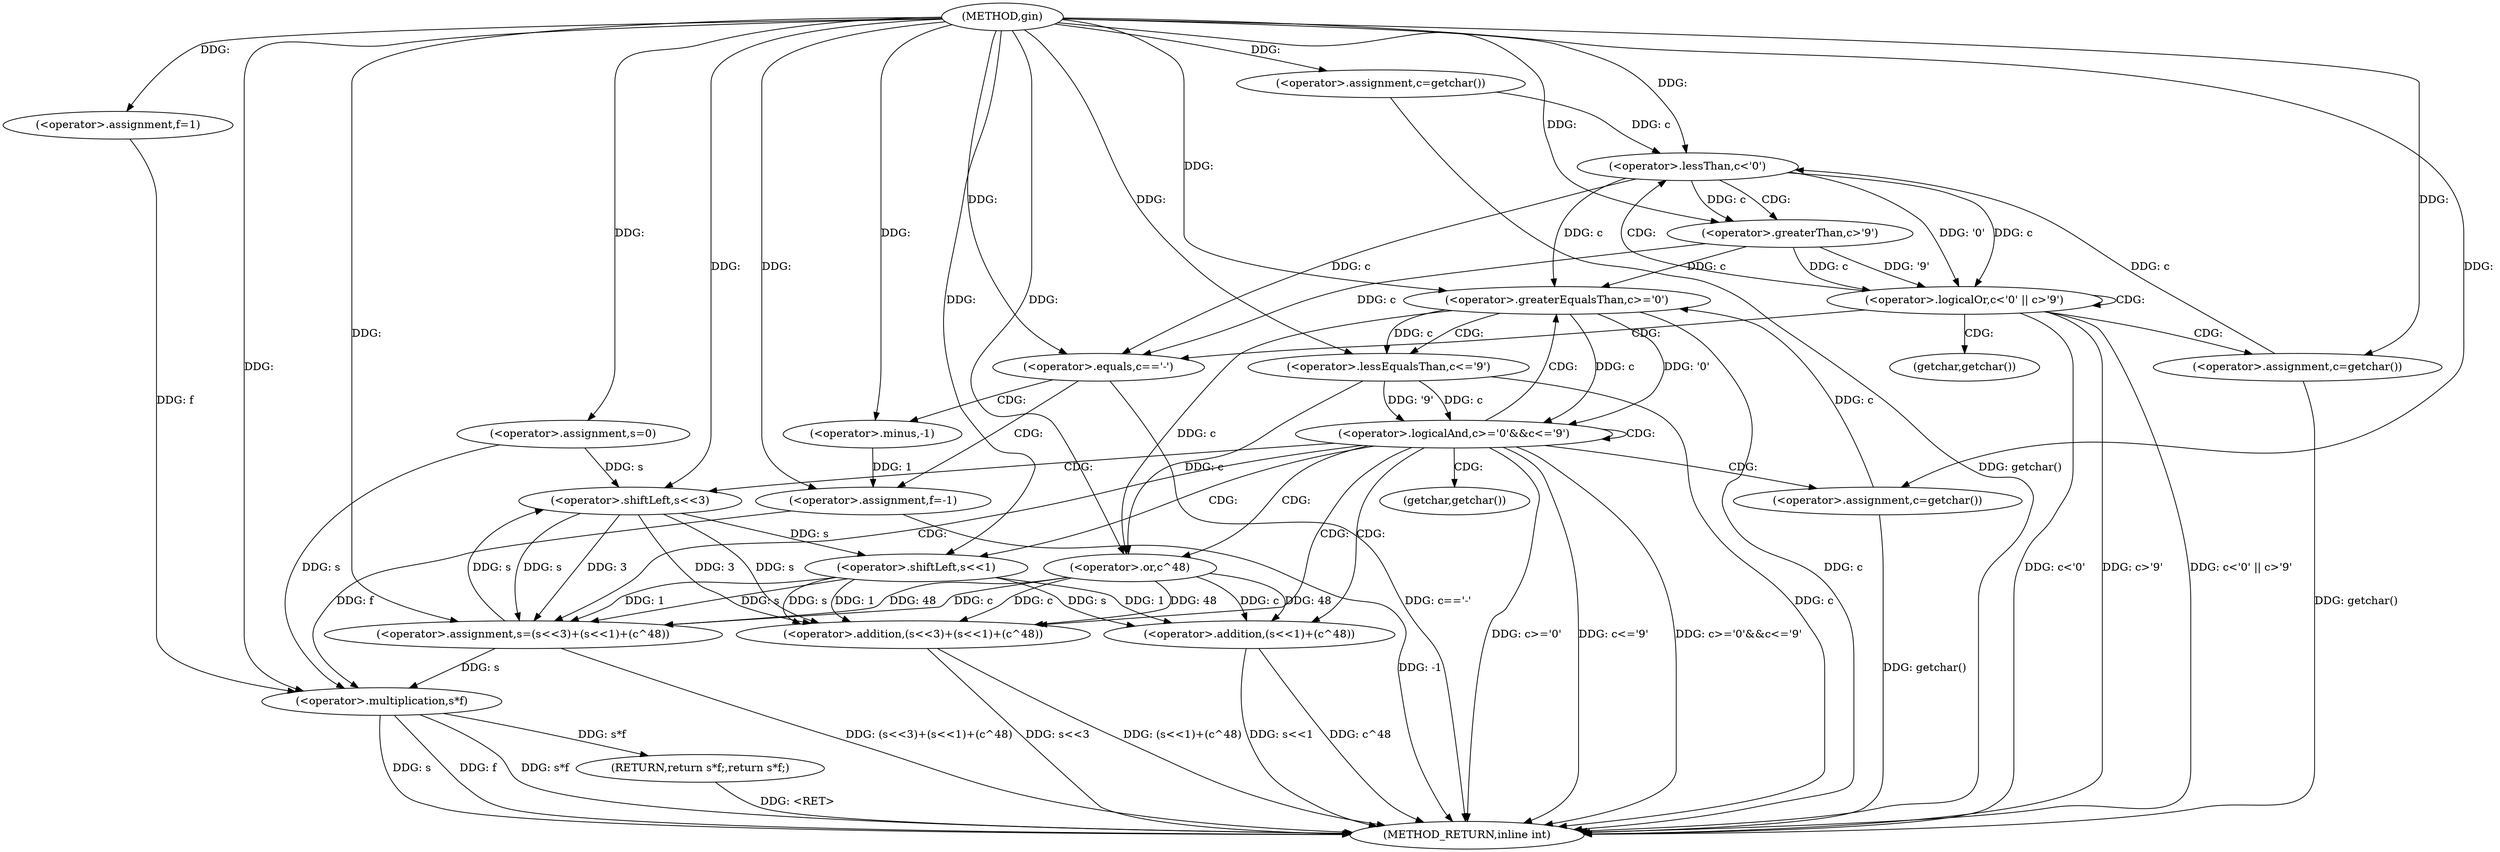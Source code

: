 digraph "gin" {  
"1000103" [label = "(METHOD,gin)" ]
"1000166" [label = "(METHOD_RETURN,inline int)" ]
"1000106" [label = "(<operator>.assignment,s=0)" ]
"1000110" [label = "(<operator>.assignment,f=1)" ]
"1000114" [label = "(<operator>.assignment,c=getchar())" ]
"1000162" [label = "(RETURN,return s*f;,return s*f;)" ]
"1000118" [label = "(<operator>.logicalOr,c<'0' || c>'9')" ]
"1000138" [label = "(<operator>.logicalAnd,c>='0'&&c<='9')" ]
"1000163" [label = "(<operator>.multiplication,s*f)" ]
"1000134" [label = "(<operator>.assignment,c=getchar())" ]
"1000146" [label = "(<operator>.assignment,s=(s<<3)+(s<<1)+(c^48))" ]
"1000159" [label = "(<operator>.assignment,c=getchar())" ]
"1000119" [label = "(<operator>.lessThan,c<'0')" ]
"1000122" [label = "(<operator>.greaterThan,c>'9')" ]
"1000127" [label = "(<operator>.equals,c=='-')" ]
"1000130" [label = "(<operator>.assignment,f=-1)" ]
"1000139" [label = "(<operator>.greaterEqualsThan,c>='0')" ]
"1000142" [label = "(<operator>.lessEqualsThan,c<='9')" ]
"1000148" [label = "(<operator>.addition,(s<<3)+(s<<1)+(c^48))" ]
"1000132" [label = "(<operator>.minus,-1)" ]
"1000149" [label = "(<operator>.shiftLeft,s<<3)" ]
"1000152" [label = "(<operator>.addition,(s<<1)+(c^48))" ]
"1000153" [label = "(<operator>.shiftLeft,s<<1)" ]
"1000156" [label = "(<operator>.or,c^48)" ]
"1000136" [label = "(getchar,getchar())" ]
"1000161" [label = "(getchar,getchar())" ]
  "1000162" -> "1000166"  [ label = "DDG: <RET>"] 
  "1000114" -> "1000166"  [ label = "DDG: getchar()"] 
  "1000118" -> "1000166"  [ label = "DDG: c<'0'"] 
  "1000118" -> "1000166"  [ label = "DDG: c>'9'"] 
  "1000118" -> "1000166"  [ label = "DDG: c<'0' || c>'9'"] 
  "1000139" -> "1000166"  [ label = "DDG: c"] 
  "1000138" -> "1000166"  [ label = "DDG: c>='0'"] 
  "1000142" -> "1000166"  [ label = "DDG: c"] 
  "1000138" -> "1000166"  [ label = "DDG: c<='9'"] 
  "1000138" -> "1000166"  [ label = "DDG: c>='0'&&c<='9'"] 
  "1000163" -> "1000166"  [ label = "DDG: s"] 
  "1000163" -> "1000166"  [ label = "DDG: f"] 
  "1000163" -> "1000166"  [ label = "DDG: s*f"] 
  "1000148" -> "1000166"  [ label = "DDG: s<<3"] 
  "1000152" -> "1000166"  [ label = "DDG: s<<1"] 
  "1000152" -> "1000166"  [ label = "DDG: c^48"] 
  "1000148" -> "1000166"  [ label = "DDG: (s<<1)+(c^48)"] 
  "1000146" -> "1000166"  [ label = "DDG: (s<<3)+(s<<1)+(c^48)"] 
  "1000159" -> "1000166"  [ label = "DDG: getchar()"] 
  "1000127" -> "1000166"  [ label = "DDG: c=='-'"] 
  "1000130" -> "1000166"  [ label = "DDG: -1"] 
  "1000134" -> "1000166"  [ label = "DDG: getchar()"] 
  "1000103" -> "1000106"  [ label = "DDG: "] 
  "1000103" -> "1000110"  [ label = "DDG: "] 
  "1000103" -> "1000114"  [ label = "DDG: "] 
  "1000163" -> "1000162"  [ label = "DDG: s*f"] 
  "1000119" -> "1000118"  [ label = "DDG: c"] 
  "1000119" -> "1000118"  [ label = "DDG: '0'"] 
  "1000122" -> "1000118"  [ label = "DDG: c"] 
  "1000122" -> "1000118"  [ label = "DDG: '9'"] 
  "1000103" -> "1000134"  [ label = "DDG: "] 
  "1000139" -> "1000138"  [ label = "DDG: '0'"] 
  "1000139" -> "1000138"  [ label = "DDG: c"] 
  "1000142" -> "1000138"  [ label = "DDG: c"] 
  "1000142" -> "1000138"  [ label = "DDG: '9'"] 
  "1000156" -> "1000146"  [ label = "DDG: c"] 
  "1000156" -> "1000146"  [ label = "DDG: 48"] 
  "1000153" -> "1000146"  [ label = "DDG: 1"] 
  "1000153" -> "1000146"  [ label = "DDG: s"] 
  "1000149" -> "1000146"  [ label = "DDG: 3"] 
  "1000149" -> "1000146"  [ label = "DDG: s"] 
  "1000103" -> "1000159"  [ label = "DDG: "] 
  "1000106" -> "1000163"  [ label = "DDG: s"] 
  "1000146" -> "1000163"  [ label = "DDG: s"] 
  "1000103" -> "1000163"  [ label = "DDG: "] 
  "1000110" -> "1000163"  [ label = "DDG: f"] 
  "1000130" -> "1000163"  [ label = "DDG: f"] 
  "1000114" -> "1000119"  [ label = "DDG: c"] 
  "1000134" -> "1000119"  [ label = "DDG: c"] 
  "1000103" -> "1000119"  [ label = "DDG: "] 
  "1000119" -> "1000122"  [ label = "DDG: c"] 
  "1000103" -> "1000122"  [ label = "DDG: "] 
  "1000132" -> "1000130"  [ label = "DDG: 1"] 
  "1000119" -> "1000139"  [ label = "DDG: c"] 
  "1000122" -> "1000139"  [ label = "DDG: c"] 
  "1000159" -> "1000139"  [ label = "DDG: c"] 
  "1000103" -> "1000139"  [ label = "DDG: "] 
  "1000139" -> "1000142"  [ label = "DDG: c"] 
  "1000103" -> "1000142"  [ label = "DDG: "] 
  "1000103" -> "1000146"  [ label = "DDG: "] 
  "1000119" -> "1000127"  [ label = "DDG: c"] 
  "1000122" -> "1000127"  [ label = "DDG: c"] 
  "1000103" -> "1000127"  [ label = "DDG: "] 
  "1000103" -> "1000130"  [ label = "DDG: "] 
  "1000149" -> "1000148"  [ label = "DDG: 3"] 
  "1000149" -> "1000148"  [ label = "DDG: s"] 
  "1000156" -> "1000148"  [ label = "DDG: c"] 
  "1000156" -> "1000148"  [ label = "DDG: 48"] 
  "1000153" -> "1000148"  [ label = "DDG: 1"] 
  "1000153" -> "1000148"  [ label = "DDG: s"] 
  "1000103" -> "1000132"  [ label = "DDG: "] 
  "1000106" -> "1000149"  [ label = "DDG: s"] 
  "1000146" -> "1000149"  [ label = "DDG: s"] 
  "1000103" -> "1000149"  [ label = "DDG: "] 
  "1000153" -> "1000152"  [ label = "DDG: 1"] 
  "1000153" -> "1000152"  [ label = "DDG: s"] 
  "1000156" -> "1000152"  [ label = "DDG: c"] 
  "1000156" -> "1000152"  [ label = "DDG: 48"] 
  "1000149" -> "1000153"  [ label = "DDG: s"] 
  "1000103" -> "1000153"  [ label = "DDG: "] 
  "1000139" -> "1000156"  [ label = "DDG: c"] 
  "1000142" -> "1000156"  [ label = "DDG: c"] 
  "1000103" -> "1000156"  [ label = "DDG: "] 
  "1000118" -> "1000127"  [ label = "CDG: "] 
  "1000118" -> "1000119"  [ label = "CDG: "] 
  "1000118" -> "1000136"  [ label = "CDG: "] 
  "1000118" -> "1000118"  [ label = "CDG: "] 
  "1000118" -> "1000134"  [ label = "CDG: "] 
  "1000138" -> "1000153"  [ label = "CDG: "] 
  "1000138" -> "1000159"  [ label = "CDG: "] 
  "1000138" -> "1000156"  [ label = "CDG: "] 
  "1000138" -> "1000161"  [ label = "CDG: "] 
  "1000138" -> "1000152"  [ label = "CDG: "] 
  "1000138" -> "1000139"  [ label = "CDG: "] 
  "1000138" -> "1000148"  [ label = "CDG: "] 
  "1000138" -> "1000146"  [ label = "CDG: "] 
  "1000138" -> "1000149"  [ label = "CDG: "] 
  "1000138" -> "1000138"  [ label = "CDG: "] 
  "1000119" -> "1000122"  [ label = "CDG: "] 
  "1000139" -> "1000142"  [ label = "CDG: "] 
  "1000127" -> "1000132"  [ label = "CDG: "] 
  "1000127" -> "1000130"  [ label = "CDG: "] 
}
